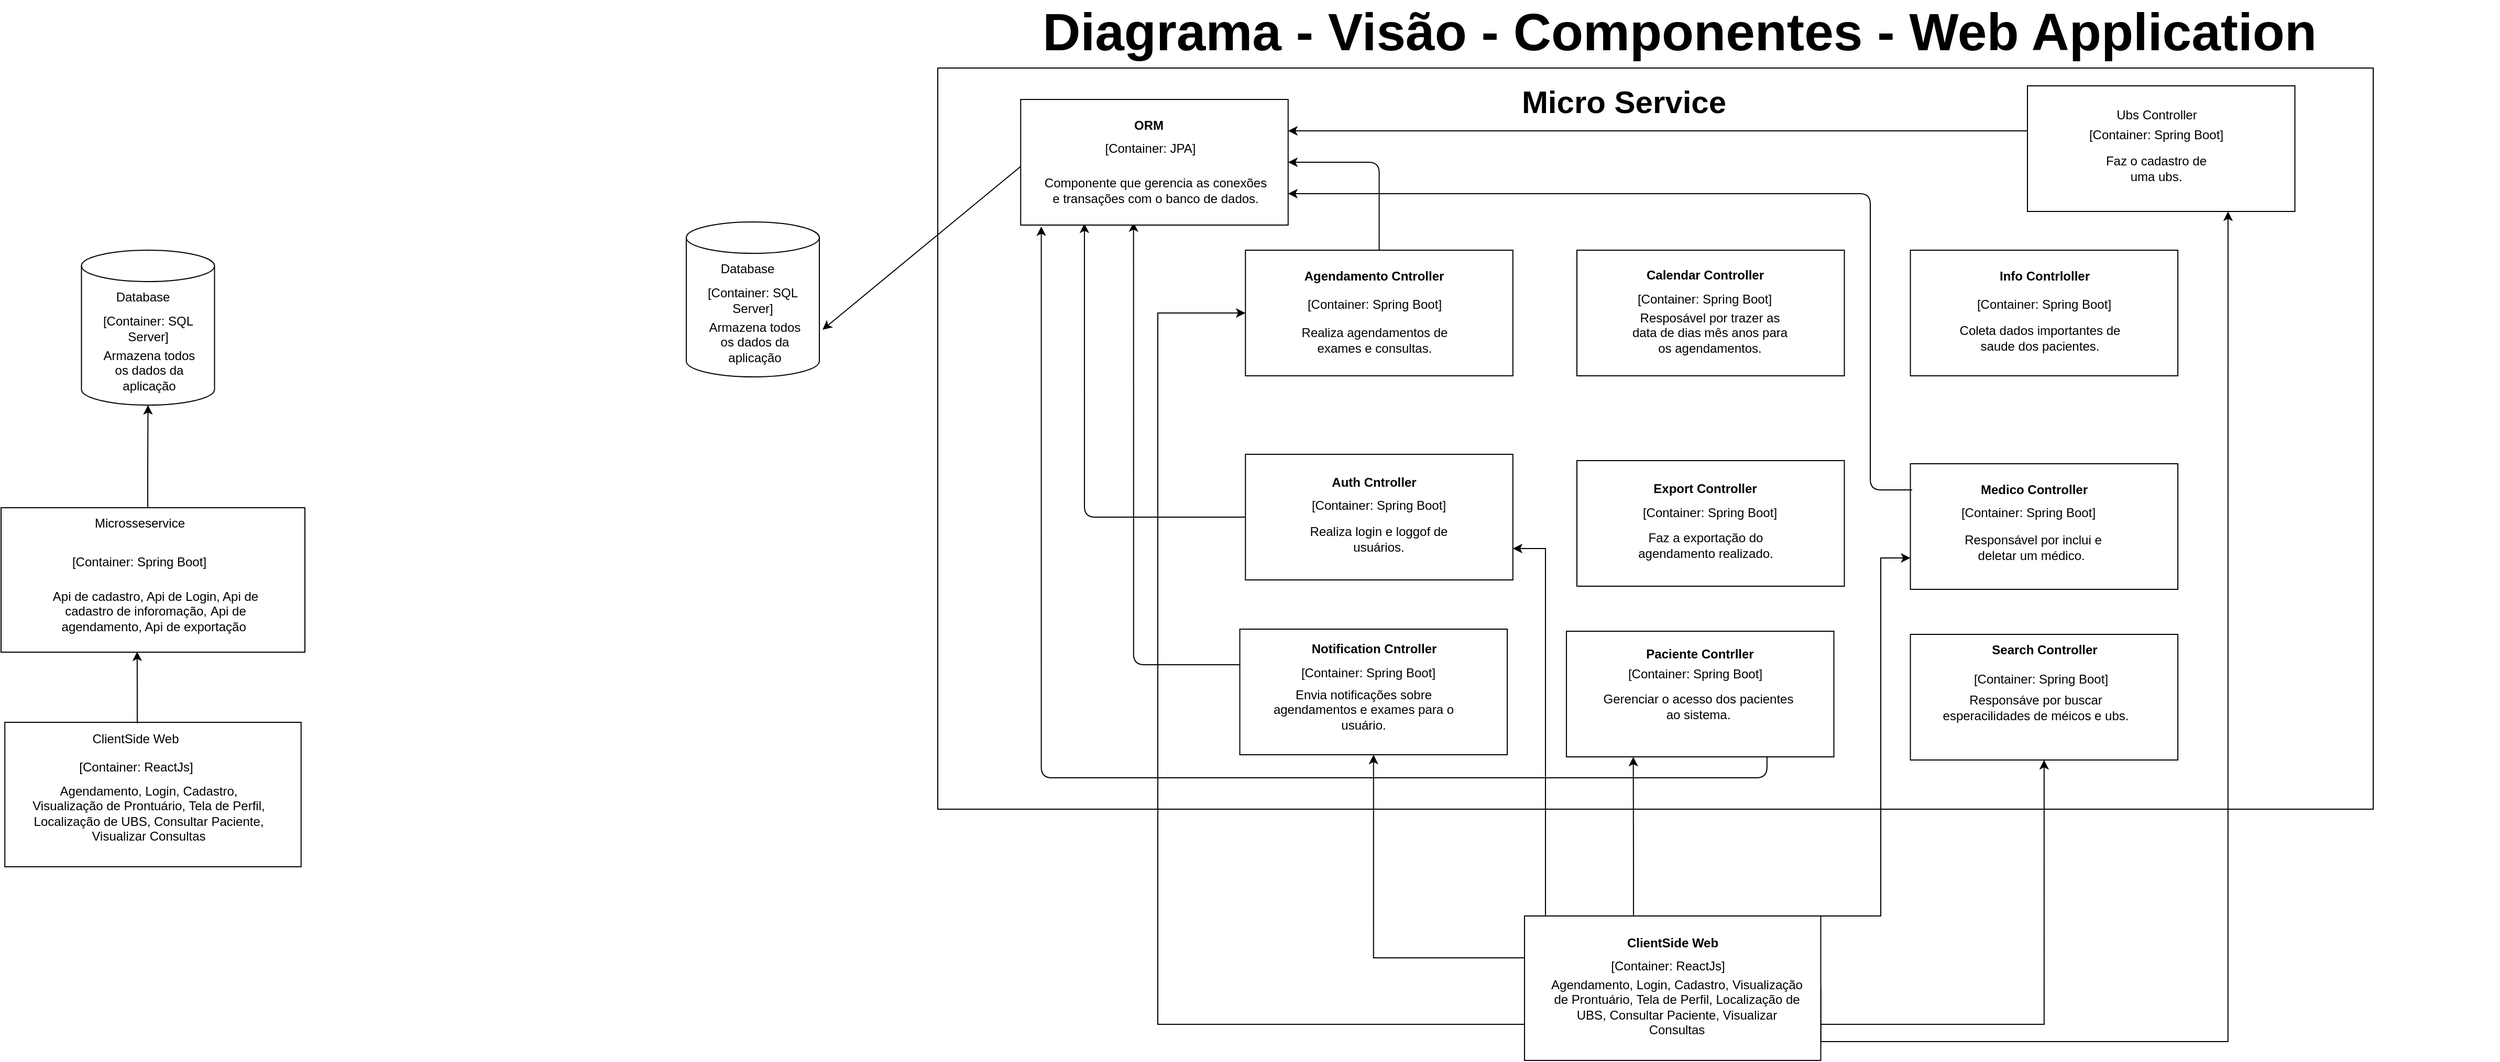 <mxfile version="15.8.0" type="device"><diagram id="VBGK75ajXWmYz0aQVBh6" name="Page-1"><mxGraphModel dx="1155" dy="1490" grid="1" gridSize="10" guides="1" tooltips="1" connect="1" arrows="1" fold="1" page="0" pageScale="1" pageWidth="827" pageHeight="583" math="0" shadow="0"><root><mxCell id="0"/><mxCell id="1" parent="0"/><mxCell id="O7O9vObG_XQjLRUKZU9Q-24" value="" style="rounded=0;whiteSpace=wrap;html=1;" vertex="1" parent="1"><mxGeometry x="1990" y="-180" width="1370" height="708" as="geometry"/></mxCell><mxCell id="MwKNpnbg5vvFYbRp9uFI-1" value="" style="rounded=0;whiteSpace=wrap;html=1;" parent="1" vertex="1"><mxGeometry x="1096" y="240" width="290" height="138" as="geometry"/></mxCell><mxCell id="MwKNpnbg5vvFYbRp9uFI-3" value="" style="rounded=0;whiteSpace=wrap;html=1;" parent="1" vertex="1"><mxGeometry x="1099.62" y="445" width="282.75" height="138" as="geometry"/></mxCell><mxCell id="MwKNpnbg5vvFYbRp9uFI-4" value="" style="shape=cylinder3;whiteSpace=wrap;html=1;boundedLbl=1;backgroundOutline=1;size=15;" parent="1" vertex="1"><mxGeometry x="1750" y="-33" width="127" height="148" as="geometry"/></mxCell><mxCell id="O7O9vObG_XQjLRUKZU9Q-78" style="edgeStyle=orthogonalEdgeStyle;curved=0;rounded=1;sketch=0;orthogonalLoop=1;jettySize=auto;html=1;entryX=0.5;entryY=1;entryDx=0;entryDy=0;entryPerimeter=0;fontSize=50;" edge="1" parent="1" source="MwKNpnbg5vvFYbRp9uFI-7" target="O7O9vObG_XQjLRUKZU9Q-51"><mxGeometry relative="1" as="geometry"><Array as="points"><mxPoint x="1236" y="200"/><mxPoint x="1236" y="200"/></Array></mxGeometry></mxCell><mxCell id="MwKNpnbg5vvFYbRp9uFI-7" value="Microsseservice" style="text;html=1;strokeColor=none;fillColor=none;align=center;verticalAlign=middle;whiteSpace=wrap;rounded=0;" parent="1" vertex="1"><mxGeometry x="1178.75" y="240" width="99" height="30" as="geometry"/></mxCell><mxCell id="O7O9vObG_XQjLRUKZU9Q-77" style="edgeStyle=orthogonalEdgeStyle;curved=0;rounded=1;sketch=0;orthogonalLoop=1;jettySize=auto;html=1;entryX=0.448;entryY=0.996;entryDx=0;entryDy=0;entryPerimeter=0;fontSize=50;" edge="1" parent="1" source="MwKNpnbg5vvFYbRp9uFI-8" target="MwKNpnbg5vvFYbRp9uFI-1"><mxGeometry relative="1" as="geometry"><Array as="points"><mxPoint x="1226" y="430"/><mxPoint x="1226" y="430"/></Array></mxGeometry></mxCell><mxCell id="MwKNpnbg5vvFYbRp9uFI-8" value="ClientSide Web" style="text;html=1;strokeColor=none;fillColor=none;align=center;verticalAlign=middle;whiteSpace=wrap;rounded=0;" parent="1" vertex="1"><mxGeometry x="1180.12" y="446" width="89" height="30" as="geometry"/></mxCell><mxCell id="MwKNpnbg5vvFYbRp9uFI-9" value="[Container: SQL Server]" style="text;html=1;strokeColor=none;fillColor=none;align=center;verticalAlign=middle;whiteSpace=wrap;rounded=0;" parent="1" vertex="1"><mxGeometry x="1757" y="27" width="113" height="30" as="geometry"/></mxCell><mxCell id="MwKNpnbg5vvFYbRp9uFI-10" value="Database" style="text;html=1;strokeColor=none;fillColor=none;align=center;verticalAlign=middle;whiteSpace=wrap;rounded=0;" parent="1" vertex="1"><mxGeometry x="1784" y="-3" width="49" height="30" as="geometry"/></mxCell><mxCell id="MwKNpnbg5vvFYbRp9uFI-11" value="[Container: ReactJs]" style="text;html=1;strokeColor=none;fillColor=none;align=center;verticalAlign=middle;whiteSpace=wrap;rounded=0;" parent="1" vertex="1"><mxGeometry x="1127.62" y="481" width="194" height="14" as="geometry"/></mxCell><mxCell id="MwKNpnbg5vvFYbRp9uFI-12" value="[Container: Spring Boot]" style="text;html=1;strokeColor=none;fillColor=none;align=center;verticalAlign=middle;whiteSpace=wrap;rounded=0;" parent="1" vertex="1"><mxGeometry x="1131.25" y="275" width="194" height="34" as="geometry"/></mxCell><mxCell id="MwKNpnbg5vvFYbRp9uFI-14" value="Api de cadastro, Api de Login, Api de cadastro de inforomação,&amp;nbsp;Api de agendamento, Api de exportação&amp;nbsp;" style="text;html=1;strokeColor=none;fillColor=none;align=center;verticalAlign=middle;whiteSpace=wrap;rounded=0;" parent="1" vertex="1"><mxGeometry x="1131.25" y="318" width="224.75" height="42" as="geometry"/></mxCell><mxCell id="MwKNpnbg5vvFYbRp9uFI-15" value="Agendamento, Login, Cadastro, Visualização de Prontuário, Tela de Perfil, Localização de UBS, Consultar Paciente, Visualizar Consultas" style="text;html=1;strokeColor=none;fillColor=none;align=center;verticalAlign=middle;whiteSpace=wrap;rounded=0;" parent="1" vertex="1"><mxGeometry x="1122.5" y="500" width="227.5" height="63" as="geometry"/></mxCell><mxCell id="MwKNpnbg5vvFYbRp9uFI-17" value="Armazena todos os dados da aplicação" style="text;html=1;strokeColor=none;fillColor=none;align=center;verticalAlign=middle;whiteSpace=wrap;rounded=0;" parent="1" vertex="1"><mxGeometry x="1763.5" y="67" width="103" height="30" as="geometry"/></mxCell><mxCell id="O7O9vObG_XQjLRUKZU9Q-68" style="edgeStyle=orthogonalEdgeStyle;curved=0;rounded=1;sketch=0;orthogonalLoop=1;jettySize=auto;html=1;exitX=0.5;exitY=0;exitDx=0;exitDy=0;entryX=1;entryY=0.5;entryDx=0;entryDy=0;" edge="1" parent="1" source="3czHpF9Ztyj4FxPPmMl4-5" target="O7O9vObG_XQjLRUKZU9Q-13"><mxGeometry relative="1" as="geometry"/></mxCell><mxCell id="3czHpF9Ztyj4FxPPmMl4-5" value="" style="rounded=0;whiteSpace=wrap;html=1;" parent="1" vertex="1"><mxGeometry x="2283.65" y="-6" width="255.25" height="120" as="geometry"/></mxCell><mxCell id="3czHpF9Ztyj4FxPPmMl4-6" value="&lt;b&gt;Agendamento Cntroller&lt;/b&gt;" style="text;html=1;strokeColor=none;fillColor=none;align=center;verticalAlign=middle;whiteSpace=wrap;rounded=0;" parent="1" vertex="1"><mxGeometry x="2313.65" y="4" width="184.5" height="30" as="geometry"/></mxCell><mxCell id="O7O9vObG_XQjLRUKZU9Q-67" style="edgeStyle=orthogonalEdgeStyle;curved=0;rounded=1;sketch=0;orthogonalLoop=1;jettySize=auto;html=1;entryX=0.191;entryY=1.186;entryDx=0;entryDy=0;entryPerimeter=0;" edge="1" parent="1" source="3czHpF9Ztyj4FxPPmMl4-10" target="O7O9vObG_XQjLRUKZU9Q-16"><mxGeometry relative="1" as="geometry"><Array as="points"><mxPoint x="2130" y="249"/></Array></mxGeometry></mxCell><mxCell id="3czHpF9Ztyj4FxPPmMl4-10" value="" style="rounded=0;whiteSpace=wrap;html=1;" parent="1" vertex="1"><mxGeometry x="2283.65" y="189" width="255.25" height="120" as="geometry"/></mxCell><mxCell id="3czHpF9Ztyj4FxPPmMl4-11" value="&lt;b&gt;Auth Cntroller&lt;/b&gt;" style="text;html=1;strokeColor=none;fillColor=none;align=center;verticalAlign=middle;whiteSpace=wrap;rounded=0;" parent="1" vertex="1"><mxGeometry x="2313.78" y="201" width="184.5" height="30" as="geometry"/></mxCell><mxCell id="3czHpF9Ztyj4FxPPmMl4-12" value="" style="rounded=0;whiteSpace=wrap;html=1;movable=1;resizable=1;rotatable=1;deletable=1;editable=1;connectable=1;" parent="1" vertex="1"><mxGeometry x="2600" y="-6" width="255.25" height="120" as="geometry"/></mxCell><mxCell id="3czHpF9Ztyj4FxPPmMl4-13" value="&lt;b&gt;Calendar Controller&lt;/b&gt;" style="text;html=1;strokeColor=none;fillColor=none;align=center;verticalAlign=middle;whiteSpace=wrap;rounded=0;movable=1;resizable=1;rotatable=1;deletable=1;editable=1;connectable=1;" parent="1" vertex="1"><mxGeometry x="2630.01" y="3" width="184.5" height="30" as="geometry"/></mxCell><mxCell id="3czHpF9Ztyj4FxPPmMl4-14" value="" style="rounded=0;whiteSpace=wrap;html=1;movable=1;resizable=1;rotatable=1;deletable=1;editable=1;connectable=1;" parent="1" vertex="1"><mxGeometry x="2600" y="195" width="255.25" height="120" as="geometry"/></mxCell><mxCell id="3czHpF9Ztyj4FxPPmMl4-15" value="&lt;b&gt;Export Controller&lt;/b&gt;" style="text;html=1;strokeColor=none;fillColor=none;align=center;verticalAlign=middle;whiteSpace=wrap;rounded=0;movable=1;resizable=1;rotatable=1;deletable=1;editable=1;connectable=1;" parent="1" vertex="1"><mxGeometry x="2629.99" y="207" width="184.5" height="30" as="geometry"/></mxCell><mxCell id="3czHpF9Ztyj4FxPPmMl4-16" value="" style="rounded=0;whiteSpace=wrap;html=1;" parent="1" vertex="1"><mxGeometry x="2918.28" y="-6" width="255.25" height="120" as="geometry"/></mxCell><mxCell id="3czHpF9Ztyj4FxPPmMl4-17" value="&lt;b&gt;Info Contrloller&lt;/b&gt;" style="text;html=1;strokeColor=none;fillColor=none;align=center;verticalAlign=middle;whiteSpace=wrap;rounded=0;" parent="1" vertex="1"><mxGeometry x="2953.66" y="4" width="184.5" height="30" as="geometry"/></mxCell><mxCell id="3czHpF9Ztyj4FxPPmMl4-18" value="" style="rounded=0;whiteSpace=wrap;html=1;" parent="1" vertex="1"><mxGeometry x="2918.28" y="198" width="255.25" height="120" as="geometry"/></mxCell><mxCell id="O7O9vObG_XQjLRUKZU9Q-72" style="edgeStyle=orthogonalEdgeStyle;curved=0;rounded=1;sketch=0;orthogonalLoop=1;jettySize=auto;html=1;entryX=1;entryY=0.75;entryDx=0;entryDy=0;" edge="1" parent="1" target="O7O9vObG_XQjLRUKZU9Q-13"><mxGeometry relative="1" as="geometry"><mxPoint x="2920" y="223" as="sourcePoint"/><Array as="points"><mxPoint x="2880" y="223"/><mxPoint x="2880" y="-60"/></Array></mxGeometry></mxCell><mxCell id="3czHpF9Ztyj4FxPPmMl4-20" value="&lt;b&gt;Medico Controller&lt;/b&gt;" style="text;html=1;strokeColor=none;fillColor=none;align=center;verticalAlign=middle;whiteSpace=wrap;rounded=0;" parent="1" vertex="1"><mxGeometry x="2943.66" y="208" width="184.5" height="30" as="geometry"/></mxCell><mxCell id="O7O9vObG_XQjLRUKZU9Q-70" style="edgeStyle=orthogonalEdgeStyle;curved=0;rounded=1;sketch=0;orthogonalLoop=1;jettySize=auto;html=1;entryX=0.404;entryY=1.16;entryDx=0;entryDy=0;entryPerimeter=0;" edge="1" parent="1" source="3czHpF9Ztyj4FxPPmMl4-21" target="O7O9vObG_XQjLRUKZU9Q-16"><mxGeometry relative="1" as="geometry"><Array as="points"><mxPoint x="2177" y="390"/></Array></mxGeometry></mxCell><mxCell id="3czHpF9Ztyj4FxPPmMl4-21" value="" style="rounded=0;whiteSpace=wrap;html=1;" parent="1" vertex="1"><mxGeometry x="2278.27" y="356" width="255.25" height="120" as="geometry"/></mxCell><mxCell id="3czHpF9Ztyj4FxPPmMl4-22" value="&lt;b&gt;Notification Cntroller&lt;/b&gt;" style="text;html=1;strokeColor=none;fillColor=none;align=center;verticalAlign=middle;whiteSpace=wrap;rounded=0;" parent="1" vertex="1"><mxGeometry x="2313.66" y="360" width="184.5" height="30" as="geometry"/></mxCell><mxCell id="O7O9vObG_XQjLRUKZU9Q-79" style="edgeStyle=orthogonalEdgeStyle;curved=0;rounded=1;sketch=0;orthogonalLoop=1;jettySize=auto;html=1;exitX=0.75;exitY=1;exitDx=0;exitDy=0;fontSize=50;entryX=0.077;entryY=1.011;entryDx=0;entryDy=0;entryPerimeter=0;" edge="1" parent="1" source="3czHpF9Ztyj4FxPPmMl4-23" target="O7O9vObG_XQjLRUKZU9Q-13"><mxGeometry relative="1" as="geometry"><mxPoint x="2088" y="-20" as="targetPoint"/></mxGeometry></mxCell><mxCell id="3czHpF9Ztyj4FxPPmMl4-23" value="" style="rounded=0;whiteSpace=wrap;html=1;movable=1;resizable=1;rotatable=1;deletable=1;editable=1;connectable=1;" parent="1" vertex="1"><mxGeometry x="2590" y="358" width="255.25" height="120" as="geometry"/></mxCell><mxCell id="3czHpF9Ztyj4FxPPmMl4-24" value="&lt;b&gt;Paciente Contrller&lt;/b&gt;" style="text;html=1;strokeColor=none;fillColor=none;align=center;verticalAlign=middle;whiteSpace=wrap;rounded=0;movable=1;resizable=1;rotatable=1;deletable=1;editable=1;connectable=1;" parent="1" vertex="1"><mxGeometry x="2625.37" y="365" width="184.5" height="30" as="geometry"/></mxCell><mxCell id="3czHpF9Ztyj4FxPPmMl4-25" value="" style="rounded=0;whiteSpace=wrap;html=1;" parent="1" vertex="1"><mxGeometry x="2918.28" y="361" width="255.25" height="120" as="geometry"/></mxCell><mxCell id="3czHpF9Ztyj4FxPPmMl4-26" value="&lt;b&gt;Search Controller&lt;/b&gt;" style="text;html=1;strokeColor=none;fillColor=none;align=center;verticalAlign=middle;whiteSpace=wrap;rounded=0;" parent="1" vertex="1"><mxGeometry x="2953.66" y="361" width="184.5" height="30" as="geometry"/></mxCell><mxCell id="O7O9vObG_XQjLRUKZU9Q-71" style="edgeStyle=orthogonalEdgeStyle;curved=0;rounded=1;sketch=0;orthogonalLoop=1;jettySize=auto;html=1;entryX=1;entryY=0.25;entryDx=0;entryDy=0;" edge="1" parent="1" source="3czHpF9Ztyj4FxPPmMl4-27" target="O7O9vObG_XQjLRUKZU9Q-13"><mxGeometry relative="1" as="geometry"><Array as="points"><mxPoint x="2770" y="-120"/><mxPoint x="2770" y="-120"/></Array></mxGeometry></mxCell><mxCell id="3czHpF9Ztyj4FxPPmMl4-27" value="" style="rounded=0;whiteSpace=wrap;html=1;" parent="1" vertex="1"><mxGeometry x="3030" y="-163" width="255.25" height="120" as="geometry"/></mxCell><mxCell id="3czHpF9Ztyj4FxPPmMl4-28" value="Ubs Controller" style="text;html=1;strokeColor=none;fillColor=none;align=center;verticalAlign=middle;whiteSpace=wrap;rounded=0;" parent="1" vertex="1"><mxGeometry x="3060.63" y="-150" width="184.5" height="30" as="geometry"/></mxCell><mxCell id="3czHpF9Ztyj4FxPPmMl4-29" value="[Container: Spring Boot]" style="text;html=1;strokeColor=none;fillColor=none;align=center;verticalAlign=middle;whiteSpace=wrap;rounded=0;" parent="1" vertex="1"><mxGeometry x="2310.1" y="29" width="194" height="34" as="geometry"/></mxCell><mxCell id="3czHpF9Ztyj4FxPPmMl4-30" value="[Container: Spring Boot]" style="text;html=1;strokeColor=none;fillColor=none;align=center;verticalAlign=middle;whiteSpace=wrap;rounded=0;movable=1;resizable=1;rotatable=1;deletable=1;editable=1;connectable=1;" parent="1" vertex="1"><mxGeometry x="2625.26" y="24" width="194" height="34" as="geometry"/></mxCell><mxCell id="3czHpF9Ztyj4FxPPmMl4-31" value="[Container: Spring Boot]" style="text;html=1;strokeColor=none;fillColor=none;align=center;verticalAlign=middle;whiteSpace=wrap;rounded=0;" parent="1" vertex="1"><mxGeometry x="2313.78" y="221" width="194" height="34" as="geometry"/></mxCell><mxCell id="3czHpF9Ztyj4FxPPmMl4-32" value="[Container: Spring Boot]" style="text;html=1;strokeColor=none;fillColor=none;align=center;verticalAlign=middle;whiteSpace=wrap;rounded=0;" parent="1" vertex="1"><mxGeometry x="2303.66" y="381" width="194" height="34" as="geometry"/></mxCell><mxCell id="3czHpF9Ztyj4FxPPmMl4-33" value="[Container: Spring Boot]" style="text;html=1;strokeColor=none;fillColor=none;align=center;verticalAlign=middle;whiteSpace=wrap;rounded=0;movable=1;resizable=1;rotatable=1;deletable=1;editable=1;connectable=1;" parent="1" vertex="1"><mxGeometry x="2629.99" y="228" width="194" height="34" as="geometry"/></mxCell><mxCell id="3czHpF9Ztyj4FxPPmMl4-34" value="[Container: Spring Boot]" style="text;html=1;strokeColor=none;fillColor=none;align=center;verticalAlign=middle;whiteSpace=wrap;rounded=0;" parent="1" vertex="1"><mxGeometry x="2934.15" y="228" width="194" height="34" as="geometry"/></mxCell><mxCell id="3czHpF9Ztyj4FxPPmMl4-35" value="[Container: Spring Boot]" style="text;html=1;strokeColor=none;fillColor=none;align=center;verticalAlign=middle;whiteSpace=wrap;rounded=0;" parent="1" vertex="1"><mxGeometry x="2948.91" y="29" width="194" height="34" as="geometry"/></mxCell><mxCell id="3czHpF9Ztyj4FxPPmMl4-36" value="[Container: Spring Boot]" style="text;html=1;strokeColor=none;fillColor=none;align=center;verticalAlign=middle;whiteSpace=wrap;rounded=0;movable=1;resizable=1;rotatable=1;deletable=1;editable=1;connectable=1;" parent="1" vertex="1"><mxGeometry x="2615.87" y="382" width="194" height="34" as="geometry"/></mxCell><mxCell id="3czHpF9Ztyj4FxPPmMl4-37" value="[Container: Spring Boot]" style="text;html=1;strokeColor=none;fillColor=none;align=center;verticalAlign=middle;whiteSpace=wrap;rounded=0;" parent="1" vertex="1"><mxGeometry x="2945.65" y="387" width="194" height="34" as="geometry"/></mxCell><mxCell id="3czHpF9Ztyj4FxPPmMl4-38" value="[Container: Spring Boot]" style="text;html=1;strokeColor=none;fillColor=none;align=center;verticalAlign=middle;whiteSpace=wrap;rounded=0;" parent="1" vertex="1"><mxGeometry x="3055.88" y="-133" width="194" height="34" as="geometry"/></mxCell><mxCell id="3czHpF9Ztyj4FxPPmMl4-40" value="Realiza agendamentos de exames e consultas." style="text;html=1;strokeColor=none;fillColor=none;align=center;verticalAlign=middle;whiteSpace=wrap;rounded=0;" parent="1" vertex="1"><mxGeometry x="2325.91" y="65" width="162.37" height="30" as="geometry"/></mxCell><mxCell id="3czHpF9Ztyj4FxPPmMl4-41" value="Realiza login e loggof de usuários." style="text;html=1;strokeColor=none;fillColor=none;align=center;verticalAlign=middle;whiteSpace=wrap;rounded=0;" parent="1" vertex="1"><mxGeometry x="2330.09" y="255" width="162.37" height="30" as="geometry"/></mxCell><mxCell id="3czHpF9Ztyj4FxPPmMl4-44" value="Resposável por trazer as data de dias mês anos para os agendamentos." style="text;html=1;strokeColor=none;fillColor=none;align=center;verticalAlign=middle;whiteSpace=wrap;rounded=0;movable=1;resizable=1;rotatable=1;deletable=1;editable=1;connectable=1;" parent="1" vertex="1"><mxGeometry x="2646.44" y="58" width="162.37" height="30" as="geometry"/></mxCell><mxCell id="3czHpF9Ztyj4FxPPmMl4-45" value="Faz a exportação do agendamento realizado." style="text;html=1;strokeColor=none;fillColor=none;align=center;verticalAlign=middle;whiteSpace=wrap;rounded=0;movable=1;resizable=1;rotatable=1;deletable=1;editable=1;connectable=1;" parent="1" vertex="1"><mxGeometry x="2642.01" y="261" width="162.37" height="30" as="geometry"/></mxCell><mxCell id="3czHpF9Ztyj4FxPPmMl4-46" value="Coleta dados importantes de saude dos pacientes." style="text;html=1;strokeColor=none;fillColor=none;align=center;verticalAlign=middle;whiteSpace=wrap;rounded=0;" parent="1" vertex="1"><mxGeometry x="2961.48" y="63" width="162.37" height="30" as="geometry"/></mxCell><mxCell id="O7O9vObG_XQjLRUKZU9Q-1" value="Responsável por inclui e deletar um médico.&amp;nbsp;" style="text;html=1;strokeColor=none;fillColor=none;align=center;verticalAlign=middle;whiteSpace=wrap;rounded=0;" vertex="1" parent="1"><mxGeometry x="2956.49" y="263" width="158.81" height="30" as="geometry"/></mxCell><mxCell id="O7O9vObG_XQjLRUKZU9Q-2" value="Envia notificações sobre agendamentos e exames para o usuário." style="text;html=1;strokeColor=none;fillColor=none;align=center;verticalAlign=middle;whiteSpace=wrap;rounded=0;" vertex="1" parent="1"><mxGeometry x="2308.41" y="418" width="177.13" height="30" as="geometry"/></mxCell><mxCell id="O7O9vObG_XQjLRUKZU9Q-7" value="Gerenciar o acesso dos pacientes ao sistema." style="text;html=1;strokeColor=none;fillColor=none;align=center;verticalAlign=middle;whiteSpace=wrap;rounded=0;movable=1;resizable=1;rotatable=1;deletable=1;editable=1;connectable=1;" vertex="1" parent="1"><mxGeometry x="2615.87" y="415" width="200" height="30" as="geometry"/></mxCell><mxCell id="O7O9vObG_XQjLRUKZU9Q-9" value="Responsáve por buscar esperacilidades de méicos e ubs." style="text;html=1;strokeColor=none;fillColor=none;align=center;verticalAlign=middle;whiteSpace=wrap;rounded=0;" vertex="1" parent="1"><mxGeometry x="2932.91" y="406" width="210" height="50" as="geometry"/></mxCell><mxCell id="O7O9vObG_XQjLRUKZU9Q-10" value="Faz o cadastro de uma ubs." style="text;html=1;strokeColor=none;fillColor=none;align=center;verticalAlign=middle;whiteSpace=wrap;rounded=0;" vertex="1" parent="1"><mxGeometry x="3097.88" y="-99" width="110" height="30" as="geometry"/></mxCell><mxCell id="O7O9vObG_XQjLRUKZU9Q-13" value="" style="rounded=0;whiteSpace=wrap;html=1;" vertex="1" parent="1"><mxGeometry x="2069.14" y="-150" width="255.25" height="120" as="geometry"/></mxCell><mxCell id="O7O9vObG_XQjLRUKZU9Q-14" value="&lt;b&gt;ORM&lt;/b&gt;" style="text;html=1;strokeColor=none;fillColor=none;align=center;verticalAlign=middle;whiteSpace=wrap;rounded=0;" vertex="1" parent="1"><mxGeometry x="2099.14" y="-140" width="184.5" height="30" as="geometry"/></mxCell><mxCell id="O7O9vObG_XQjLRUKZU9Q-15" value="[Container: JPA]" style="text;html=1;strokeColor=none;fillColor=none;align=center;verticalAlign=middle;whiteSpace=wrap;rounded=0;" vertex="1" parent="1"><mxGeometry x="2095.96" y="-120" width="194" height="34" as="geometry"/></mxCell><mxCell id="O7O9vObG_XQjLRUKZU9Q-16" value="Componente que gerencia as conexões e transações com o banco de dados." style="text;html=1;strokeColor=none;fillColor=none;align=center;verticalAlign=middle;whiteSpace=wrap;rounded=0;" vertex="1" parent="1"><mxGeometry x="2087.97" y="-86" width="220" height="46" as="geometry"/></mxCell><mxCell id="O7O9vObG_XQjLRUKZU9Q-56" style="edgeStyle=orthogonalEdgeStyle;rounded=0;orthogonalLoop=1;jettySize=auto;html=1;exitX=0.25;exitY=0;exitDx=0;exitDy=0;entryX=1;entryY=0.75;entryDx=0;entryDy=0;" edge="1" parent="1" source="O7O9vObG_XQjLRUKZU9Q-38" target="3czHpF9Ztyj4FxPPmMl4-10"><mxGeometry relative="1" as="geometry"><Array as="points"><mxPoint x="2570" y="630"/><mxPoint x="2570" y="279"/></Array></mxGeometry></mxCell><mxCell id="O7O9vObG_XQjLRUKZU9Q-57" style="edgeStyle=orthogonalEdgeStyle;rounded=0;orthogonalLoop=1;jettySize=auto;html=1;exitX=0.5;exitY=0;exitDx=0;exitDy=0;entryX=0.5;entryY=1;entryDx=0;entryDy=0;" edge="1" parent="1" source="O7O9vObG_XQjLRUKZU9Q-38" target="3czHpF9Ztyj4FxPPmMl4-21"><mxGeometry relative="1" as="geometry"><Array as="points"><mxPoint x="2691" y="670"/><mxPoint x="2406" y="670"/></Array></mxGeometry></mxCell><mxCell id="O7O9vObG_XQjLRUKZU9Q-58" style="edgeStyle=orthogonalEdgeStyle;rounded=0;orthogonalLoop=1;jettySize=auto;html=1;entryX=0.75;entryY=1;entryDx=0;entryDy=0;exitX=1;exitY=0.5;exitDx=0;exitDy=0;" edge="1" parent="1" source="O7O9vObG_XQjLRUKZU9Q-38" target="3czHpF9Ztyj4FxPPmMl4-27"><mxGeometry relative="1" as="geometry"><mxPoint x="2860" y="610" as="sourcePoint"/><Array as="points"><mxPoint x="2833" y="750"/><mxPoint x="3221" y="750"/></Array></mxGeometry></mxCell><mxCell id="O7O9vObG_XQjLRUKZU9Q-59" style="edgeStyle=orthogonalEdgeStyle;rounded=0;orthogonalLoop=1;jettySize=auto;html=1;exitX=0.75;exitY=0;exitDx=0;exitDy=0;entryX=0;entryY=0.75;entryDx=0;entryDy=0;" edge="1" parent="1" source="O7O9vObG_XQjLRUKZU9Q-38" target="3czHpF9Ztyj4FxPPmMl4-18"><mxGeometry relative="1" as="geometry"><Array as="points"><mxPoint x="2890" y="630"/><mxPoint x="2890" y="288"/></Array></mxGeometry></mxCell><mxCell id="O7O9vObG_XQjLRUKZU9Q-60" style="edgeStyle=orthogonalEdgeStyle;rounded=0;orthogonalLoop=1;jettySize=auto;html=1;entryX=0.25;entryY=1;entryDx=0;entryDy=0;" edge="1" parent="1" source="O7O9vObG_XQjLRUKZU9Q-38" target="3czHpF9Ztyj4FxPPmMl4-23"><mxGeometry relative="1" as="geometry"><Array as="points"><mxPoint x="2654" y="580"/><mxPoint x="2654" y="580"/></Array></mxGeometry></mxCell><mxCell id="O7O9vObG_XQjLRUKZU9Q-62" style="edgeStyle=orthogonalEdgeStyle;rounded=0;orthogonalLoop=1;jettySize=auto;html=1;exitX=1;exitY=0.75;exitDx=0;exitDy=0;entryX=0.5;entryY=1;entryDx=0;entryDy=0;fontSize=30;" edge="1" parent="1" source="O7O9vObG_XQjLRUKZU9Q-38" target="3czHpF9Ztyj4FxPPmMl4-25"><mxGeometry relative="1" as="geometry"/></mxCell><mxCell id="O7O9vObG_XQjLRUKZU9Q-63" style="edgeStyle=orthogonalEdgeStyle;rounded=0;orthogonalLoop=1;jettySize=auto;html=1;exitX=0;exitY=0.75;exitDx=0;exitDy=0;entryX=0;entryY=0.5;entryDx=0;entryDy=0;fontSize=30;" edge="1" parent="1" source="O7O9vObG_XQjLRUKZU9Q-38" target="3czHpF9Ztyj4FxPPmMl4-5"><mxGeometry relative="1" as="geometry"><Array as="points"><mxPoint x="2200" y="734"/><mxPoint x="2200" y="54"/></Array></mxGeometry></mxCell><mxCell id="O7O9vObG_XQjLRUKZU9Q-38" value="" style="rounded=0;whiteSpace=wrap;html=1;" vertex="1" parent="1"><mxGeometry x="2550" y="630" width="282.75" height="138" as="geometry"/></mxCell><mxCell id="O7O9vObG_XQjLRUKZU9Q-39" value="&lt;b&gt;ClientSide Web&lt;/b&gt;" style="text;html=1;strokeColor=none;fillColor=none;align=center;verticalAlign=middle;whiteSpace=wrap;rounded=0;" vertex="1" parent="1"><mxGeometry x="2628.7" y="641" width="125.36" height="30" as="geometry"/></mxCell><mxCell id="O7O9vObG_XQjLRUKZU9Q-40" value="[Container: ReactJs]" style="text;html=1;strokeColor=none;fillColor=none;align=center;verticalAlign=middle;whiteSpace=wrap;rounded=0;" vertex="1" parent="1"><mxGeometry x="2590" y="671" width="194" height="14" as="geometry"/></mxCell><mxCell id="O7O9vObG_XQjLRUKZU9Q-41" value="Agendamento, Login, Cadastro, Visualização de Prontuário, Tela de Perfil, Localização de UBS, Consultar Paciente, Visualizar Consultas" style="text;html=1;strokeColor=none;fillColor=none;align=center;verticalAlign=middle;whiteSpace=wrap;rounded=0;" vertex="1" parent="1"><mxGeometry x="2572.88" y="685" width="244.61" height="63" as="geometry"/></mxCell><mxCell id="O7O9vObG_XQjLRUKZU9Q-51" value="" style="shape=cylinder3;whiteSpace=wrap;html=1;boundedLbl=1;backgroundOutline=1;size=15;" vertex="1" parent="1"><mxGeometry x="1172.75" y="-6" width="127" height="148" as="geometry"/></mxCell><mxCell id="O7O9vObG_XQjLRUKZU9Q-52" value="[Container: SQL Server]" style="text;html=1;strokeColor=none;fillColor=none;align=center;verticalAlign=middle;whiteSpace=wrap;rounded=0;" vertex="1" parent="1"><mxGeometry x="1179.75" y="54" width="113" height="30" as="geometry"/></mxCell><mxCell id="O7O9vObG_XQjLRUKZU9Q-53" value="Database" style="text;html=1;strokeColor=none;fillColor=none;align=center;verticalAlign=middle;whiteSpace=wrap;rounded=0;" vertex="1" parent="1"><mxGeometry x="1206.75" y="24" width="49" height="30" as="geometry"/></mxCell><mxCell id="O7O9vObG_XQjLRUKZU9Q-54" value="Armazena todos os dados da aplicação" style="text;html=1;strokeColor=none;fillColor=none;align=center;verticalAlign=middle;whiteSpace=wrap;rounded=0;" vertex="1" parent="1"><mxGeometry x="1186.25" y="94" width="103" height="30" as="geometry"/></mxCell><mxCell id="O7O9vObG_XQjLRUKZU9Q-61" value="&lt;font style=&quot;font-size: 30px&quot;&gt;&lt;b&gt;Micro Service&lt;/b&gt;&lt;/font&gt;" style="text;html=1;strokeColor=none;fillColor=none;align=center;verticalAlign=middle;whiteSpace=wrap;rounded=0;" vertex="1" parent="1"><mxGeometry x="2520" y="-163" width="250" height="30" as="geometry"/></mxCell><mxCell id="O7O9vObG_XQjLRUKZU9Q-66" value="" style="endArrow=classic;html=1;rounded=1;sketch=0;curved=0;" edge="1" parent="1"><mxGeometry width="50" height="50" relative="1" as="geometry"><mxPoint x="2069.14" y="-86" as="sourcePoint"/><mxPoint x="1880" y="70" as="targetPoint"/></mxGeometry></mxCell><mxCell id="O7O9vObG_XQjLRUKZU9Q-75" value="&lt;font style=&quot;font-size: 50px&quot;&gt;&lt;b&gt;Diagrama - Visão - Componentes - Web Application&amp;nbsp;&lt;/b&gt;&lt;/font&gt;" style="text;html=1;strokeColor=none;fillColor=none;align=center;verticalAlign=middle;whiteSpace=wrap;rounded=0;sketch=0;" vertex="1" parent="1"><mxGeometry x="1930" y="-230" width="1550" height="30" as="geometry"/></mxCell></root></mxGraphModel></diagram></mxfile>